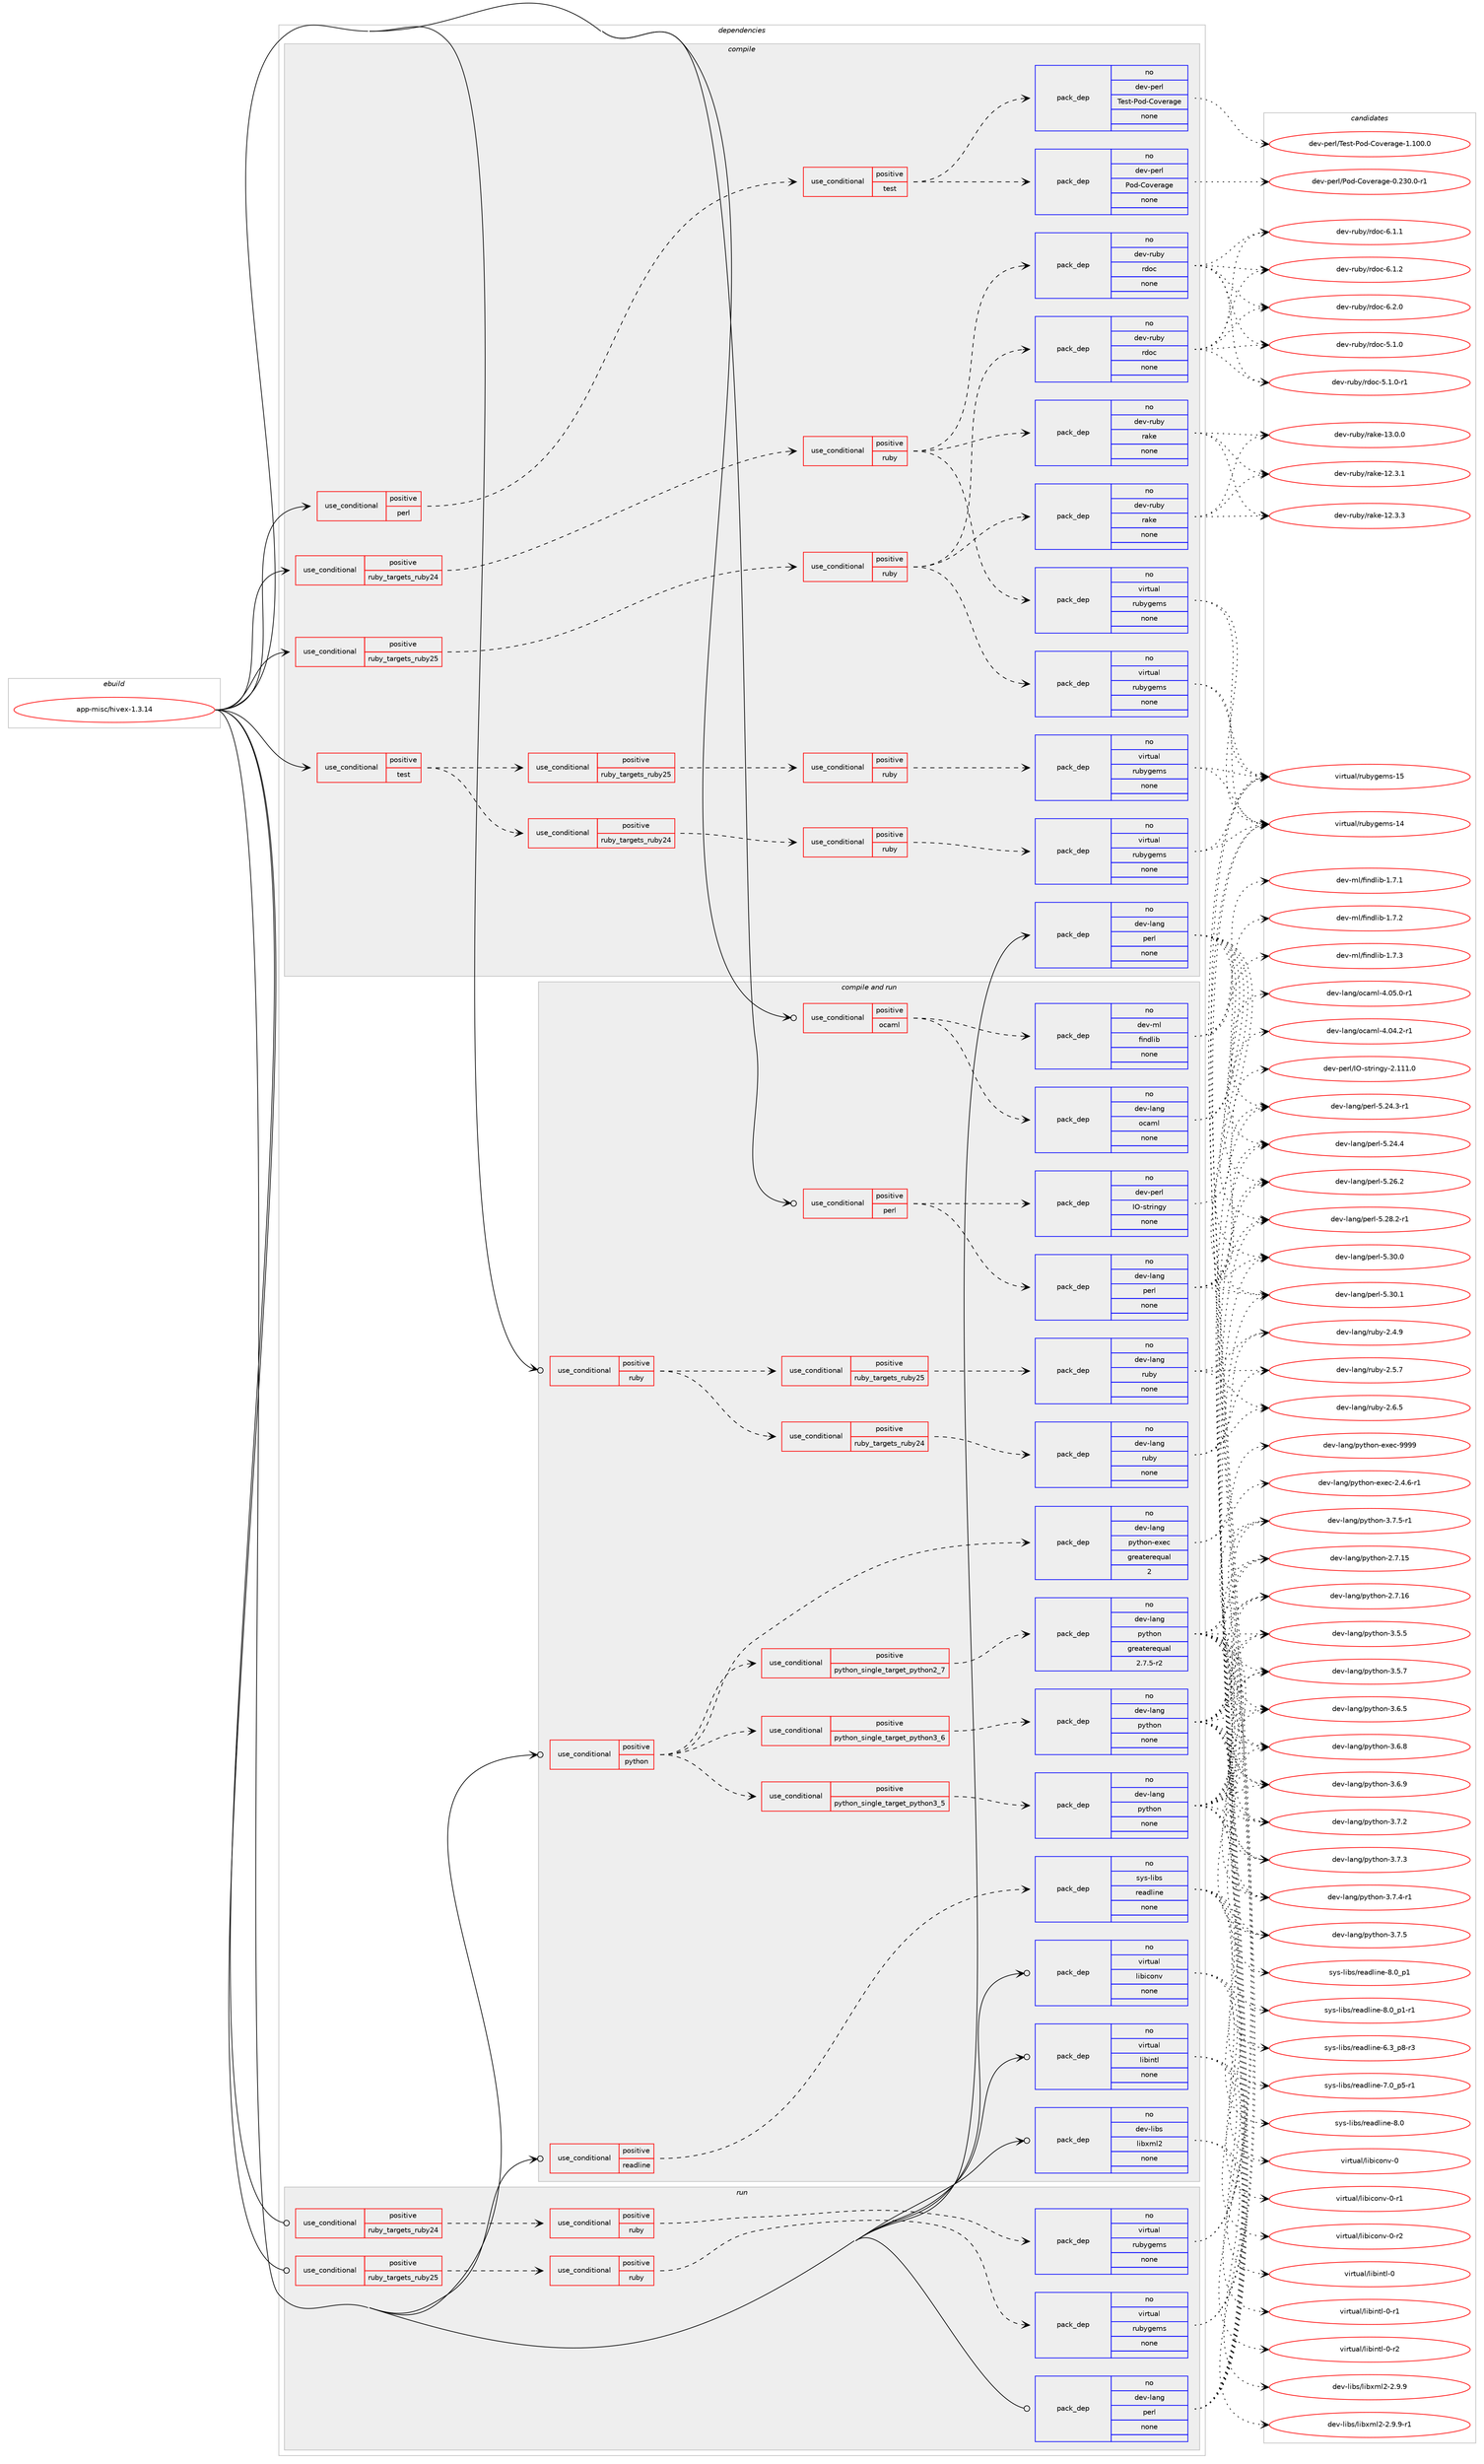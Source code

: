 digraph prolog {

# *************
# Graph options
# *************

newrank=true;
concentrate=true;
compound=true;
graph [rankdir=LR,fontname=Helvetica,fontsize=10,ranksep=1.5];#, ranksep=2.5, nodesep=0.2];
edge  [arrowhead=vee];
node  [fontname=Helvetica,fontsize=10];

# **********
# The ebuild
# **********

subgraph cluster_leftcol {
color=gray;
rank=same;
label=<<i>ebuild</i>>;
id [label="app-misc/hivex-1.3.14", color=red, width=4, href="../app-misc/hivex-1.3.14.svg"];
}

# ****************
# The dependencies
# ****************

subgraph cluster_midcol {
color=gray;
label=<<i>dependencies</i>>;
subgraph cluster_compile {
fillcolor="#eeeeee";
style=filled;
label=<<i>compile</i>>;
subgraph cond119105 {
dependency498811 [label=<<TABLE BORDER="0" CELLBORDER="1" CELLSPACING="0" CELLPADDING="4"><TR><TD ROWSPAN="3" CELLPADDING="10">use_conditional</TD></TR><TR><TD>positive</TD></TR><TR><TD>perl</TD></TR></TABLE>>, shape=none, color=red];
subgraph cond119106 {
dependency498812 [label=<<TABLE BORDER="0" CELLBORDER="1" CELLSPACING="0" CELLPADDING="4"><TR><TD ROWSPAN="3" CELLPADDING="10">use_conditional</TD></TR><TR><TD>positive</TD></TR><TR><TD>test</TD></TR></TABLE>>, shape=none, color=red];
subgraph pack370703 {
dependency498813 [label=<<TABLE BORDER="0" CELLBORDER="1" CELLSPACING="0" CELLPADDING="4" WIDTH="220"><TR><TD ROWSPAN="6" CELLPADDING="30">pack_dep</TD></TR><TR><TD WIDTH="110">no</TD></TR><TR><TD>dev-perl</TD></TR><TR><TD>Pod-Coverage</TD></TR><TR><TD>none</TD></TR><TR><TD></TD></TR></TABLE>>, shape=none, color=blue];
}
dependency498812:e -> dependency498813:w [weight=20,style="dashed",arrowhead="vee"];
subgraph pack370704 {
dependency498814 [label=<<TABLE BORDER="0" CELLBORDER="1" CELLSPACING="0" CELLPADDING="4" WIDTH="220"><TR><TD ROWSPAN="6" CELLPADDING="30">pack_dep</TD></TR><TR><TD WIDTH="110">no</TD></TR><TR><TD>dev-perl</TD></TR><TR><TD>Test-Pod-Coverage</TD></TR><TR><TD>none</TD></TR><TR><TD></TD></TR></TABLE>>, shape=none, color=blue];
}
dependency498812:e -> dependency498814:w [weight=20,style="dashed",arrowhead="vee"];
}
dependency498811:e -> dependency498812:w [weight=20,style="dashed",arrowhead="vee"];
}
id:e -> dependency498811:w [weight=20,style="solid",arrowhead="vee"];
subgraph cond119107 {
dependency498815 [label=<<TABLE BORDER="0" CELLBORDER="1" CELLSPACING="0" CELLPADDING="4"><TR><TD ROWSPAN="3" CELLPADDING="10">use_conditional</TD></TR><TR><TD>positive</TD></TR><TR><TD>ruby_targets_ruby24</TD></TR></TABLE>>, shape=none, color=red];
subgraph cond119108 {
dependency498816 [label=<<TABLE BORDER="0" CELLBORDER="1" CELLSPACING="0" CELLPADDING="4"><TR><TD ROWSPAN="3" CELLPADDING="10">use_conditional</TD></TR><TR><TD>positive</TD></TR><TR><TD>ruby</TD></TR></TABLE>>, shape=none, color=red];
subgraph pack370705 {
dependency498817 [label=<<TABLE BORDER="0" CELLBORDER="1" CELLSPACING="0" CELLPADDING="4" WIDTH="220"><TR><TD ROWSPAN="6" CELLPADDING="30">pack_dep</TD></TR><TR><TD WIDTH="110">no</TD></TR><TR><TD>dev-ruby</TD></TR><TR><TD>rake</TD></TR><TR><TD>none</TD></TR><TR><TD></TD></TR></TABLE>>, shape=none, color=blue];
}
dependency498816:e -> dependency498817:w [weight=20,style="dashed",arrowhead="vee"];
subgraph pack370706 {
dependency498818 [label=<<TABLE BORDER="0" CELLBORDER="1" CELLSPACING="0" CELLPADDING="4" WIDTH="220"><TR><TD ROWSPAN="6" CELLPADDING="30">pack_dep</TD></TR><TR><TD WIDTH="110">no</TD></TR><TR><TD>virtual</TD></TR><TR><TD>rubygems</TD></TR><TR><TD>none</TD></TR><TR><TD></TD></TR></TABLE>>, shape=none, color=blue];
}
dependency498816:e -> dependency498818:w [weight=20,style="dashed",arrowhead="vee"];
subgraph pack370707 {
dependency498819 [label=<<TABLE BORDER="0" CELLBORDER="1" CELLSPACING="0" CELLPADDING="4" WIDTH="220"><TR><TD ROWSPAN="6" CELLPADDING="30">pack_dep</TD></TR><TR><TD WIDTH="110">no</TD></TR><TR><TD>dev-ruby</TD></TR><TR><TD>rdoc</TD></TR><TR><TD>none</TD></TR><TR><TD></TD></TR></TABLE>>, shape=none, color=blue];
}
dependency498816:e -> dependency498819:w [weight=20,style="dashed",arrowhead="vee"];
}
dependency498815:e -> dependency498816:w [weight=20,style="dashed",arrowhead="vee"];
}
id:e -> dependency498815:w [weight=20,style="solid",arrowhead="vee"];
subgraph cond119109 {
dependency498820 [label=<<TABLE BORDER="0" CELLBORDER="1" CELLSPACING="0" CELLPADDING="4"><TR><TD ROWSPAN="3" CELLPADDING="10">use_conditional</TD></TR><TR><TD>positive</TD></TR><TR><TD>ruby_targets_ruby25</TD></TR></TABLE>>, shape=none, color=red];
subgraph cond119110 {
dependency498821 [label=<<TABLE BORDER="0" CELLBORDER="1" CELLSPACING="0" CELLPADDING="4"><TR><TD ROWSPAN="3" CELLPADDING="10">use_conditional</TD></TR><TR><TD>positive</TD></TR><TR><TD>ruby</TD></TR></TABLE>>, shape=none, color=red];
subgraph pack370708 {
dependency498822 [label=<<TABLE BORDER="0" CELLBORDER="1" CELLSPACING="0" CELLPADDING="4" WIDTH="220"><TR><TD ROWSPAN="6" CELLPADDING="30">pack_dep</TD></TR><TR><TD WIDTH="110">no</TD></TR><TR><TD>dev-ruby</TD></TR><TR><TD>rake</TD></TR><TR><TD>none</TD></TR><TR><TD></TD></TR></TABLE>>, shape=none, color=blue];
}
dependency498821:e -> dependency498822:w [weight=20,style="dashed",arrowhead="vee"];
subgraph pack370709 {
dependency498823 [label=<<TABLE BORDER="0" CELLBORDER="1" CELLSPACING="0" CELLPADDING="4" WIDTH="220"><TR><TD ROWSPAN="6" CELLPADDING="30">pack_dep</TD></TR><TR><TD WIDTH="110">no</TD></TR><TR><TD>virtual</TD></TR><TR><TD>rubygems</TD></TR><TR><TD>none</TD></TR><TR><TD></TD></TR></TABLE>>, shape=none, color=blue];
}
dependency498821:e -> dependency498823:w [weight=20,style="dashed",arrowhead="vee"];
subgraph pack370710 {
dependency498824 [label=<<TABLE BORDER="0" CELLBORDER="1" CELLSPACING="0" CELLPADDING="4" WIDTH="220"><TR><TD ROWSPAN="6" CELLPADDING="30">pack_dep</TD></TR><TR><TD WIDTH="110">no</TD></TR><TR><TD>dev-ruby</TD></TR><TR><TD>rdoc</TD></TR><TR><TD>none</TD></TR><TR><TD></TD></TR></TABLE>>, shape=none, color=blue];
}
dependency498821:e -> dependency498824:w [weight=20,style="dashed",arrowhead="vee"];
}
dependency498820:e -> dependency498821:w [weight=20,style="dashed",arrowhead="vee"];
}
id:e -> dependency498820:w [weight=20,style="solid",arrowhead="vee"];
subgraph cond119111 {
dependency498825 [label=<<TABLE BORDER="0" CELLBORDER="1" CELLSPACING="0" CELLPADDING="4"><TR><TD ROWSPAN="3" CELLPADDING="10">use_conditional</TD></TR><TR><TD>positive</TD></TR><TR><TD>test</TD></TR></TABLE>>, shape=none, color=red];
subgraph cond119112 {
dependency498826 [label=<<TABLE BORDER="0" CELLBORDER="1" CELLSPACING="0" CELLPADDING="4"><TR><TD ROWSPAN="3" CELLPADDING="10">use_conditional</TD></TR><TR><TD>positive</TD></TR><TR><TD>ruby_targets_ruby24</TD></TR></TABLE>>, shape=none, color=red];
subgraph cond119113 {
dependency498827 [label=<<TABLE BORDER="0" CELLBORDER="1" CELLSPACING="0" CELLPADDING="4"><TR><TD ROWSPAN="3" CELLPADDING="10">use_conditional</TD></TR><TR><TD>positive</TD></TR><TR><TD>ruby</TD></TR></TABLE>>, shape=none, color=red];
subgraph pack370711 {
dependency498828 [label=<<TABLE BORDER="0" CELLBORDER="1" CELLSPACING="0" CELLPADDING="4" WIDTH="220"><TR><TD ROWSPAN="6" CELLPADDING="30">pack_dep</TD></TR><TR><TD WIDTH="110">no</TD></TR><TR><TD>virtual</TD></TR><TR><TD>rubygems</TD></TR><TR><TD>none</TD></TR><TR><TD></TD></TR></TABLE>>, shape=none, color=blue];
}
dependency498827:e -> dependency498828:w [weight=20,style="dashed",arrowhead="vee"];
}
dependency498826:e -> dependency498827:w [weight=20,style="dashed",arrowhead="vee"];
}
dependency498825:e -> dependency498826:w [weight=20,style="dashed",arrowhead="vee"];
subgraph cond119114 {
dependency498829 [label=<<TABLE BORDER="0" CELLBORDER="1" CELLSPACING="0" CELLPADDING="4"><TR><TD ROWSPAN="3" CELLPADDING="10">use_conditional</TD></TR><TR><TD>positive</TD></TR><TR><TD>ruby_targets_ruby25</TD></TR></TABLE>>, shape=none, color=red];
subgraph cond119115 {
dependency498830 [label=<<TABLE BORDER="0" CELLBORDER="1" CELLSPACING="0" CELLPADDING="4"><TR><TD ROWSPAN="3" CELLPADDING="10">use_conditional</TD></TR><TR><TD>positive</TD></TR><TR><TD>ruby</TD></TR></TABLE>>, shape=none, color=red];
subgraph pack370712 {
dependency498831 [label=<<TABLE BORDER="0" CELLBORDER="1" CELLSPACING="0" CELLPADDING="4" WIDTH="220"><TR><TD ROWSPAN="6" CELLPADDING="30">pack_dep</TD></TR><TR><TD WIDTH="110">no</TD></TR><TR><TD>virtual</TD></TR><TR><TD>rubygems</TD></TR><TR><TD>none</TD></TR><TR><TD></TD></TR></TABLE>>, shape=none, color=blue];
}
dependency498830:e -> dependency498831:w [weight=20,style="dashed",arrowhead="vee"];
}
dependency498829:e -> dependency498830:w [weight=20,style="dashed",arrowhead="vee"];
}
dependency498825:e -> dependency498829:w [weight=20,style="dashed",arrowhead="vee"];
}
id:e -> dependency498825:w [weight=20,style="solid",arrowhead="vee"];
subgraph pack370713 {
dependency498832 [label=<<TABLE BORDER="0" CELLBORDER="1" CELLSPACING="0" CELLPADDING="4" WIDTH="220"><TR><TD ROWSPAN="6" CELLPADDING="30">pack_dep</TD></TR><TR><TD WIDTH="110">no</TD></TR><TR><TD>dev-lang</TD></TR><TR><TD>perl</TD></TR><TR><TD>none</TD></TR><TR><TD></TD></TR></TABLE>>, shape=none, color=blue];
}
id:e -> dependency498832:w [weight=20,style="solid",arrowhead="vee"];
}
subgraph cluster_compileandrun {
fillcolor="#eeeeee";
style=filled;
label=<<i>compile and run</i>>;
subgraph cond119116 {
dependency498833 [label=<<TABLE BORDER="0" CELLBORDER="1" CELLSPACING="0" CELLPADDING="4"><TR><TD ROWSPAN="3" CELLPADDING="10">use_conditional</TD></TR><TR><TD>positive</TD></TR><TR><TD>ocaml</TD></TR></TABLE>>, shape=none, color=red];
subgraph pack370714 {
dependency498834 [label=<<TABLE BORDER="0" CELLBORDER="1" CELLSPACING="0" CELLPADDING="4" WIDTH="220"><TR><TD ROWSPAN="6" CELLPADDING="30">pack_dep</TD></TR><TR><TD WIDTH="110">no</TD></TR><TR><TD>dev-lang</TD></TR><TR><TD>ocaml</TD></TR><TR><TD>none</TD></TR><TR><TD></TD></TR></TABLE>>, shape=none, color=blue];
}
dependency498833:e -> dependency498834:w [weight=20,style="dashed",arrowhead="vee"];
subgraph pack370715 {
dependency498835 [label=<<TABLE BORDER="0" CELLBORDER="1" CELLSPACING="0" CELLPADDING="4" WIDTH="220"><TR><TD ROWSPAN="6" CELLPADDING="30">pack_dep</TD></TR><TR><TD WIDTH="110">no</TD></TR><TR><TD>dev-ml</TD></TR><TR><TD>findlib</TD></TR><TR><TD>none</TD></TR><TR><TD></TD></TR></TABLE>>, shape=none, color=blue];
}
dependency498833:e -> dependency498835:w [weight=20,style="dashed",arrowhead="vee"];
}
id:e -> dependency498833:w [weight=20,style="solid",arrowhead="odotvee"];
subgraph cond119117 {
dependency498836 [label=<<TABLE BORDER="0" CELLBORDER="1" CELLSPACING="0" CELLPADDING="4"><TR><TD ROWSPAN="3" CELLPADDING="10">use_conditional</TD></TR><TR><TD>positive</TD></TR><TR><TD>perl</TD></TR></TABLE>>, shape=none, color=red];
subgraph pack370716 {
dependency498837 [label=<<TABLE BORDER="0" CELLBORDER="1" CELLSPACING="0" CELLPADDING="4" WIDTH="220"><TR><TD ROWSPAN="6" CELLPADDING="30">pack_dep</TD></TR><TR><TD WIDTH="110">no</TD></TR><TR><TD>dev-lang</TD></TR><TR><TD>perl</TD></TR><TR><TD>none</TD></TR><TR><TD></TD></TR></TABLE>>, shape=none, color=blue];
}
dependency498836:e -> dependency498837:w [weight=20,style="dashed",arrowhead="vee"];
subgraph pack370717 {
dependency498838 [label=<<TABLE BORDER="0" CELLBORDER="1" CELLSPACING="0" CELLPADDING="4" WIDTH="220"><TR><TD ROWSPAN="6" CELLPADDING="30">pack_dep</TD></TR><TR><TD WIDTH="110">no</TD></TR><TR><TD>dev-perl</TD></TR><TR><TD>IO-stringy</TD></TR><TR><TD>none</TD></TR><TR><TD></TD></TR></TABLE>>, shape=none, color=blue];
}
dependency498836:e -> dependency498838:w [weight=20,style="dashed",arrowhead="vee"];
}
id:e -> dependency498836:w [weight=20,style="solid",arrowhead="odotvee"];
subgraph cond119118 {
dependency498839 [label=<<TABLE BORDER="0" CELLBORDER="1" CELLSPACING="0" CELLPADDING="4"><TR><TD ROWSPAN="3" CELLPADDING="10">use_conditional</TD></TR><TR><TD>positive</TD></TR><TR><TD>python</TD></TR></TABLE>>, shape=none, color=red];
subgraph cond119119 {
dependency498840 [label=<<TABLE BORDER="0" CELLBORDER="1" CELLSPACING="0" CELLPADDING="4"><TR><TD ROWSPAN="3" CELLPADDING="10">use_conditional</TD></TR><TR><TD>positive</TD></TR><TR><TD>python_single_target_python2_7</TD></TR></TABLE>>, shape=none, color=red];
subgraph pack370718 {
dependency498841 [label=<<TABLE BORDER="0" CELLBORDER="1" CELLSPACING="0" CELLPADDING="4" WIDTH="220"><TR><TD ROWSPAN="6" CELLPADDING="30">pack_dep</TD></TR><TR><TD WIDTH="110">no</TD></TR><TR><TD>dev-lang</TD></TR><TR><TD>python</TD></TR><TR><TD>greaterequal</TD></TR><TR><TD>2.7.5-r2</TD></TR></TABLE>>, shape=none, color=blue];
}
dependency498840:e -> dependency498841:w [weight=20,style="dashed",arrowhead="vee"];
}
dependency498839:e -> dependency498840:w [weight=20,style="dashed",arrowhead="vee"];
subgraph cond119120 {
dependency498842 [label=<<TABLE BORDER="0" CELLBORDER="1" CELLSPACING="0" CELLPADDING="4"><TR><TD ROWSPAN="3" CELLPADDING="10">use_conditional</TD></TR><TR><TD>positive</TD></TR><TR><TD>python_single_target_python3_5</TD></TR></TABLE>>, shape=none, color=red];
subgraph pack370719 {
dependency498843 [label=<<TABLE BORDER="0" CELLBORDER="1" CELLSPACING="0" CELLPADDING="4" WIDTH="220"><TR><TD ROWSPAN="6" CELLPADDING="30">pack_dep</TD></TR><TR><TD WIDTH="110">no</TD></TR><TR><TD>dev-lang</TD></TR><TR><TD>python</TD></TR><TR><TD>none</TD></TR><TR><TD></TD></TR></TABLE>>, shape=none, color=blue];
}
dependency498842:e -> dependency498843:w [weight=20,style="dashed",arrowhead="vee"];
}
dependency498839:e -> dependency498842:w [weight=20,style="dashed",arrowhead="vee"];
subgraph cond119121 {
dependency498844 [label=<<TABLE BORDER="0" CELLBORDER="1" CELLSPACING="0" CELLPADDING="4"><TR><TD ROWSPAN="3" CELLPADDING="10">use_conditional</TD></TR><TR><TD>positive</TD></TR><TR><TD>python_single_target_python3_6</TD></TR></TABLE>>, shape=none, color=red];
subgraph pack370720 {
dependency498845 [label=<<TABLE BORDER="0" CELLBORDER="1" CELLSPACING="0" CELLPADDING="4" WIDTH="220"><TR><TD ROWSPAN="6" CELLPADDING="30">pack_dep</TD></TR><TR><TD WIDTH="110">no</TD></TR><TR><TD>dev-lang</TD></TR><TR><TD>python</TD></TR><TR><TD>none</TD></TR><TR><TD></TD></TR></TABLE>>, shape=none, color=blue];
}
dependency498844:e -> dependency498845:w [weight=20,style="dashed",arrowhead="vee"];
}
dependency498839:e -> dependency498844:w [weight=20,style="dashed",arrowhead="vee"];
subgraph pack370721 {
dependency498846 [label=<<TABLE BORDER="0" CELLBORDER="1" CELLSPACING="0" CELLPADDING="4" WIDTH="220"><TR><TD ROWSPAN="6" CELLPADDING="30">pack_dep</TD></TR><TR><TD WIDTH="110">no</TD></TR><TR><TD>dev-lang</TD></TR><TR><TD>python-exec</TD></TR><TR><TD>greaterequal</TD></TR><TR><TD>2</TD></TR></TABLE>>, shape=none, color=blue];
}
dependency498839:e -> dependency498846:w [weight=20,style="dashed",arrowhead="vee"];
}
id:e -> dependency498839:w [weight=20,style="solid",arrowhead="odotvee"];
subgraph cond119122 {
dependency498847 [label=<<TABLE BORDER="0" CELLBORDER="1" CELLSPACING="0" CELLPADDING="4"><TR><TD ROWSPAN="3" CELLPADDING="10">use_conditional</TD></TR><TR><TD>positive</TD></TR><TR><TD>readline</TD></TR></TABLE>>, shape=none, color=red];
subgraph pack370722 {
dependency498848 [label=<<TABLE BORDER="0" CELLBORDER="1" CELLSPACING="0" CELLPADDING="4" WIDTH="220"><TR><TD ROWSPAN="6" CELLPADDING="30">pack_dep</TD></TR><TR><TD WIDTH="110">no</TD></TR><TR><TD>sys-libs</TD></TR><TR><TD>readline</TD></TR><TR><TD>none</TD></TR><TR><TD></TD></TR></TABLE>>, shape=none, color=blue];
}
dependency498847:e -> dependency498848:w [weight=20,style="dashed",arrowhead="vee"];
}
id:e -> dependency498847:w [weight=20,style="solid",arrowhead="odotvee"];
subgraph cond119123 {
dependency498849 [label=<<TABLE BORDER="0" CELLBORDER="1" CELLSPACING="0" CELLPADDING="4"><TR><TD ROWSPAN="3" CELLPADDING="10">use_conditional</TD></TR><TR><TD>positive</TD></TR><TR><TD>ruby</TD></TR></TABLE>>, shape=none, color=red];
subgraph cond119124 {
dependency498850 [label=<<TABLE BORDER="0" CELLBORDER="1" CELLSPACING="0" CELLPADDING="4"><TR><TD ROWSPAN="3" CELLPADDING="10">use_conditional</TD></TR><TR><TD>positive</TD></TR><TR><TD>ruby_targets_ruby24</TD></TR></TABLE>>, shape=none, color=red];
subgraph pack370723 {
dependency498851 [label=<<TABLE BORDER="0" CELLBORDER="1" CELLSPACING="0" CELLPADDING="4" WIDTH="220"><TR><TD ROWSPAN="6" CELLPADDING="30">pack_dep</TD></TR><TR><TD WIDTH="110">no</TD></TR><TR><TD>dev-lang</TD></TR><TR><TD>ruby</TD></TR><TR><TD>none</TD></TR><TR><TD></TD></TR></TABLE>>, shape=none, color=blue];
}
dependency498850:e -> dependency498851:w [weight=20,style="dashed",arrowhead="vee"];
}
dependency498849:e -> dependency498850:w [weight=20,style="dashed",arrowhead="vee"];
subgraph cond119125 {
dependency498852 [label=<<TABLE BORDER="0" CELLBORDER="1" CELLSPACING="0" CELLPADDING="4"><TR><TD ROWSPAN="3" CELLPADDING="10">use_conditional</TD></TR><TR><TD>positive</TD></TR><TR><TD>ruby_targets_ruby25</TD></TR></TABLE>>, shape=none, color=red];
subgraph pack370724 {
dependency498853 [label=<<TABLE BORDER="0" CELLBORDER="1" CELLSPACING="0" CELLPADDING="4" WIDTH="220"><TR><TD ROWSPAN="6" CELLPADDING="30">pack_dep</TD></TR><TR><TD WIDTH="110">no</TD></TR><TR><TD>dev-lang</TD></TR><TR><TD>ruby</TD></TR><TR><TD>none</TD></TR><TR><TD></TD></TR></TABLE>>, shape=none, color=blue];
}
dependency498852:e -> dependency498853:w [weight=20,style="dashed",arrowhead="vee"];
}
dependency498849:e -> dependency498852:w [weight=20,style="dashed",arrowhead="vee"];
}
id:e -> dependency498849:w [weight=20,style="solid",arrowhead="odotvee"];
subgraph pack370725 {
dependency498854 [label=<<TABLE BORDER="0" CELLBORDER="1" CELLSPACING="0" CELLPADDING="4" WIDTH="220"><TR><TD ROWSPAN="6" CELLPADDING="30">pack_dep</TD></TR><TR><TD WIDTH="110">no</TD></TR><TR><TD>dev-libs</TD></TR><TR><TD>libxml2</TD></TR><TR><TD>none</TD></TR><TR><TD></TD></TR></TABLE>>, shape=none, color=blue];
}
id:e -> dependency498854:w [weight=20,style="solid",arrowhead="odotvee"];
subgraph pack370726 {
dependency498855 [label=<<TABLE BORDER="0" CELLBORDER="1" CELLSPACING="0" CELLPADDING="4" WIDTH="220"><TR><TD ROWSPAN="6" CELLPADDING="30">pack_dep</TD></TR><TR><TD WIDTH="110">no</TD></TR><TR><TD>virtual</TD></TR><TR><TD>libiconv</TD></TR><TR><TD>none</TD></TR><TR><TD></TD></TR></TABLE>>, shape=none, color=blue];
}
id:e -> dependency498855:w [weight=20,style="solid",arrowhead="odotvee"];
subgraph pack370727 {
dependency498856 [label=<<TABLE BORDER="0" CELLBORDER="1" CELLSPACING="0" CELLPADDING="4" WIDTH="220"><TR><TD ROWSPAN="6" CELLPADDING="30">pack_dep</TD></TR><TR><TD WIDTH="110">no</TD></TR><TR><TD>virtual</TD></TR><TR><TD>libintl</TD></TR><TR><TD>none</TD></TR><TR><TD></TD></TR></TABLE>>, shape=none, color=blue];
}
id:e -> dependency498856:w [weight=20,style="solid",arrowhead="odotvee"];
}
subgraph cluster_run {
fillcolor="#eeeeee";
style=filled;
label=<<i>run</i>>;
subgraph cond119126 {
dependency498857 [label=<<TABLE BORDER="0" CELLBORDER="1" CELLSPACING="0" CELLPADDING="4"><TR><TD ROWSPAN="3" CELLPADDING="10">use_conditional</TD></TR><TR><TD>positive</TD></TR><TR><TD>ruby_targets_ruby24</TD></TR></TABLE>>, shape=none, color=red];
subgraph cond119127 {
dependency498858 [label=<<TABLE BORDER="0" CELLBORDER="1" CELLSPACING="0" CELLPADDING="4"><TR><TD ROWSPAN="3" CELLPADDING="10">use_conditional</TD></TR><TR><TD>positive</TD></TR><TR><TD>ruby</TD></TR></TABLE>>, shape=none, color=red];
subgraph pack370728 {
dependency498859 [label=<<TABLE BORDER="0" CELLBORDER="1" CELLSPACING="0" CELLPADDING="4" WIDTH="220"><TR><TD ROWSPAN="6" CELLPADDING="30">pack_dep</TD></TR><TR><TD WIDTH="110">no</TD></TR><TR><TD>virtual</TD></TR><TR><TD>rubygems</TD></TR><TR><TD>none</TD></TR><TR><TD></TD></TR></TABLE>>, shape=none, color=blue];
}
dependency498858:e -> dependency498859:w [weight=20,style="dashed",arrowhead="vee"];
}
dependency498857:e -> dependency498858:w [weight=20,style="dashed",arrowhead="vee"];
}
id:e -> dependency498857:w [weight=20,style="solid",arrowhead="odot"];
subgraph cond119128 {
dependency498860 [label=<<TABLE BORDER="0" CELLBORDER="1" CELLSPACING="0" CELLPADDING="4"><TR><TD ROWSPAN="3" CELLPADDING="10">use_conditional</TD></TR><TR><TD>positive</TD></TR><TR><TD>ruby_targets_ruby25</TD></TR></TABLE>>, shape=none, color=red];
subgraph cond119129 {
dependency498861 [label=<<TABLE BORDER="0" CELLBORDER="1" CELLSPACING="0" CELLPADDING="4"><TR><TD ROWSPAN="3" CELLPADDING="10">use_conditional</TD></TR><TR><TD>positive</TD></TR><TR><TD>ruby</TD></TR></TABLE>>, shape=none, color=red];
subgraph pack370729 {
dependency498862 [label=<<TABLE BORDER="0" CELLBORDER="1" CELLSPACING="0" CELLPADDING="4" WIDTH="220"><TR><TD ROWSPAN="6" CELLPADDING="30">pack_dep</TD></TR><TR><TD WIDTH="110">no</TD></TR><TR><TD>virtual</TD></TR><TR><TD>rubygems</TD></TR><TR><TD>none</TD></TR><TR><TD></TD></TR></TABLE>>, shape=none, color=blue];
}
dependency498861:e -> dependency498862:w [weight=20,style="dashed",arrowhead="vee"];
}
dependency498860:e -> dependency498861:w [weight=20,style="dashed",arrowhead="vee"];
}
id:e -> dependency498860:w [weight=20,style="solid",arrowhead="odot"];
subgraph pack370730 {
dependency498863 [label=<<TABLE BORDER="0" CELLBORDER="1" CELLSPACING="0" CELLPADDING="4" WIDTH="220"><TR><TD ROWSPAN="6" CELLPADDING="30">pack_dep</TD></TR><TR><TD WIDTH="110">no</TD></TR><TR><TD>dev-lang</TD></TR><TR><TD>perl</TD></TR><TR><TD>none</TD></TR><TR><TD></TD></TR></TABLE>>, shape=none, color=blue];
}
id:e -> dependency498863:w [weight=20,style="solid",arrowhead="odot"];
}
}

# **************
# The candidates
# **************

subgraph cluster_choices {
rank=same;
color=gray;
label=<<i>candidates</i>>;

subgraph choice370703 {
color=black;
nodesep=1;
choice10010111845112101114108478011110045671111181011149710310145484650514846484511449 [label="dev-perl/Pod-Coverage-0.230.0-r1", color=red, width=4,href="../dev-perl/Pod-Coverage-0.230.0-r1.svg"];
dependency498813:e -> choice10010111845112101114108478011110045671111181011149710310145484650514846484511449:w [style=dotted,weight="100"];
}
subgraph choice370704 {
color=black;
nodesep=1;
choice10010111845112101114108478410111511645801111004567111118101114971031014549464948484648 [label="dev-perl/Test-Pod-Coverage-1.100.0", color=red, width=4,href="../dev-perl/Test-Pod-Coverage-1.100.0.svg"];
dependency498814:e -> choice10010111845112101114108478410111511645801111004567111118101114971031014549464948484648:w [style=dotted,weight="100"];
}
subgraph choice370705 {
color=black;
nodesep=1;
choice1001011184511411798121471149710710145495046514649 [label="dev-ruby/rake-12.3.1", color=red, width=4,href="../dev-ruby/rake-12.3.1.svg"];
choice1001011184511411798121471149710710145495046514651 [label="dev-ruby/rake-12.3.3", color=red, width=4,href="../dev-ruby/rake-12.3.3.svg"];
choice1001011184511411798121471149710710145495146484648 [label="dev-ruby/rake-13.0.0", color=red, width=4,href="../dev-ruby/rake-13.0.0.svg"];
dependency498817:e -> choice1001011184511411798121471149710710145495046514649:w [style=dotted,weight="100"];
dependency498817:e -> choice1001011184511411798121471149710710145495046514651:w [style=dotted,weight="100"];
dependency498817:e -> choice1001011184511411798121471149710710145495146484648:w [style=dotted,weight="100"];
}
subgraph choice370706 {
color=black;
nodesep=1;
choice118105114116117971084711411798121103101109115454952 [label="virtual/rubygems-14", color=red, width=4,href="../virtual/rubygems-14.svg"];
choice118105114116117971084711411798121103101109115454953 [label="virtual/rubygems-15", color=red, width=4,href="../virtual/rubygems-15.svg"];
dependency498818:e -> choice118105114116117971084711411798121103101109115454952:w [style=dotted,weight="100"];
dependency498818:e -> choice118105114116117971084711411798121103101109115454953:w [style=dotted,weight="100"];
}
subgraph choice370707 {
color=black;
nodesep=1;
choice10010111845114117981214711410011199455346494648 [label="dev-ruby/rdoc-5.1.0", color=red, width=4,href="../dev-ruby/rdoc-5.1.0.svg"];
choice100101118451141179812147114100111994553464946484511449 [label="dev-ruby/rdoc-5.1.0-r1", color=red, width=4,href="../dev-ruby/rdoc-5.1.0-r1.svg"];
choice10010111845114117981214711410011199455446494649 [label="dev-ruby/rdoc-6.1.1", color=red, width=4,href="../dev-ruby/rdoc-6.1.1.svg"];
choice10010111845114117981214711410011199455446494650 [label="dev-ruby/rdoc-6.1.2", color=red, width=4,href="../dev-ruby/rdoc-6.1.2.svg"];
choice10010111845114117981214711410011199455446504648 [label="dev-ruby/rdoc-6.2.0", color=red, width=4,href="../dev-ruby/rdoc-6.2.0.svg"];
dependency498819:e -> choice10010111845114117981214711410011199455346494648:w [style=dotted,weight="100"];
dependency498819:e -> choice100101118451141179812147114100111994553464946484511449:w [style=dotted,weight="100"];
dependency498819:e -> choice10010111845114117981214711410011199455446494649:w [style=dotted,weight="100"];
dependency498819:e -> choice10010111845114117981214711410011199455446494650:w [style=dotted,weight="100"];
dependency498819:e -> choice10010111845114117981214711410011199455446504648:w [style=dotted,weight="100"];
}
subgraph choice370708 {
color=black;
nodesep=1;
choice1001011184511411798121471149710710145495046514649 [label="dev-ruby/rake-12.3.1", color=red, width=4,href="../dev-ruby/rake-12.3.1.svg"];
choice1001011184511411798121471149710710145495046514651 [label="dev-ruby/rake-12.3.3", color=red, width=4,href="../dev-ruby/rake-12.3.3.svg"];
choice1001011184511411798121471149710710145495146484648 [label="dev-ruby/rake-13.0.0", color=red, width=4,href="../dev-ruby/rake-13.0.0.svg"];
dependency498822:e -> choice1001011184511411798121471149710710145495046514649:w [style=dotted,weight="100"];
dependency498822:e -> choice1001011184511411798121471149710710145495046514651:w [style=dotted,weight="100"];
dependency498822:e -> choice1001011184511411798121471149710710145495146484648:w [style=dotted,weight="100"];
}
subgraph choice370709 {
color=black;
nodesep=1;
choice118105114116117971084711411798121103101109115454952 [label="virtual/rubygems-14", color=red, width=4,href="../virtual/rubygems-14.svg"];
choice118105114116117971084711411798121103101109115454953 [label="virtual/rubygems-15", color=red, width=4,href="../virtual/rubygems-15.svg"];
dependency498823:e -> choice118105114116117971084711411798121103101109115454952:w [style=dotted,weight="100"];
dependency498823:e -> choice118105114116117971084711411798121103101109115454953:w [style=dotted,weight="100"];
}
subgraph choice370710 {
color=black;
nodesep=1;
choice10010111845114117981214711410011199455346494648 [label="dev-ruby/rdoc-5.1.0", color=red, width=4,href="../dev-ruby/rdoc-5.1.0.svg"];
choice100101118451141179812147114100111994553464946484511449 [label="dev-ruby/rdoc-5.1.0-r1", color=red, width=4,href="../dev-ruby/rdoc-5.1.0-r1.svg"];
choice10010111845114117981214711410011199455446494649 [label="dev-ruby/rdoc-6.1.1", color=red, width=4,href="../dev-ruby/rdoc-6.1.1.svg"];
choice10010111845114117981214711410011199455446494650 [label="dev-ruby/rdoc-6.1.2", color=red, width=4,href="../dev-ruby/rdoc-6.1.2.svg"];
choice10010111845114117981214711410011199455446504648 [label="dev-ruby/rdoc-6.2.0", color=red, width=4,href="../dev-ruby/rdoc-6.2.0.svg"];
dependency498824:e -> choice10010111845114117981214711410011199455346494648:w [style=dotted,weight="100"];
dependency498824:e -> choice100101118451141179812147114100111994553464946484511449:w [style=dotted,weight="100"];
dependency498824:e -> choice10010111845114117981214711410011199455446494649:w [style=dotted,weight="100"];
dependency498824:e -> choice10010111845114117981214711410011199455446494650:w [style=dotted,weight="100"];
dependency498824:e -> choice10010111845114117981214711410011199455446504648:w [style=dotted,weight="100"];
}
subgraph choice370711 {
color=black;
nodesep=1;
choice118105114116117971084711411798121103101109115454952 [label="virtual/rubygems-14", color=red, width=4,href="../virtual/rubygems-14.svg"];
choice118105114116117971084711411798121103101109115454953 [label="virtual/rubygems-15", color=red, width=4,href="../virtual/rubygems-15.svg"];
dependency498828:e -> choice118105114116117971084711411798121103101109115454952:w [style=dotted,weight="100"];
dependency498828:e -> choice118105114116117971084711411798121103101109115454953:w [style=dotted,weight="100"];
}
subgraph choice370712 {
color=black;
nodesep=1;
choice118105114116117971084711411798121103101109115454952 [label="virtual/rubygems-14", color=red, width=4,href="../virtual/rubygems-14.svg"];
choice118105114116117971084711411798121103101109115454953 [label="virtual/rubygems-15", color=red, width=4,href="../virtual/rubygems-15.svg"];
dependency498831:e -> choice118105114116117971084711411798121103101109115454952:w [style=dotted,weight="100"];
dependency498831:e -> choice118105114116117971084711411798121103101109115454953:w [style=dotted,weight="100"];
}
subgraph choice370713 {
color=black;
nodesep=1;
choice100101118451089711010347112101114108455346505246514511449 [label="dev-lang/perl-5.24.3-r1", color=red, width=4,href="../dev-lang/perl-5.24.3-r1.svg"];
choice10010111845108971101034711210111410845534650524652 [label="dev-lang/perl-5.24.4", color=red, width=4,href="../dev-lang/perl-5.24.4.svg"];
choice10010111845108971101034711210111410845534650544650 [label="dev-lang/perl-5.26.2", color=red, width=4,href="../dev-lang/perl-5.26.2.svg"];
choice100101118451089711010347112101114108455346505646504511449 [label="dev-lang/perl-5.28.2-r1", color=red, width=4,href="../dev-lang/perl-5.28.2-r1.svg"];
choice10010111845108971101034711210111410845534651484648 [label="dev-lang/perl-5.30.0", color=red, width=4,href="../dev-lang/perl-5.30.0.svg"];
choice10010111845108971101034711210111410845534651484649 [label="dev-lang/perl-5.30.1", color=red, width=4,href="../dev-lang/perl-5.30.1.svg"];
dependency498832:e -> choice100101118451089711010347112101114108455346505246514511449:w [style=dotted,weight="100"];
dependency498832:e -> choice10010111845108971101034711210111410845534650524652:w [style=dotted,weight="100"];
dependency498832:e -> choice10010111845108971101034711210111410845534650544650:w [style=dotted,weight="100"];
dependency498832:e -> choice100101118451089711010347112101114108455346505646504511449:w [style=dotted,weight="100"];
dependency498832:e -> choice10010111845108971101034711210111410845534651484648:w [style=dotted,weight="100"];
dependency498832:e -> choice10010111845108971101034711210111410845534651484649:w [style=dotted,weight="100"];
}
subgraph choice370714 {
color=black;
nodesep=1;
choice1001011184510897110103471119997109108455246485246504511449 [label="dev-lang/ocaml-4.04.2-r1", color=red, width=4,href="../dev-lang/ocaml-4.04.2-r1.svg"];
choice1001011184510897110103471119997109108455246485346484511449 [label="dev-lang/ocaml-4.05.0-r1", color=red, width=4,href="../dev-lang/ocaml-4.05.0-r1.svg"];
dependency498834:e -> choice1001011184510897110103471119997109108455246485246504511449:w [style=dotted,weight="100"];
dependency498834:e -> choice1001011184510897110103471119997109108455246485346484511449:w [style=dotted,weight="100"];
}
subgraph choice370715 {
color=black;
nodesep=1;
choice100101118451091084710210511010010810598454946554649 [label="dev-ml/findlib-1.7.1", color=red, width=4,href="../dev-ml/findlib-1.7.1.svg"];
choice100101118451091084710210511010010810598454946554650 [label="dev-ml/findlib-1.7.2", color=red, width=4,href="../dev-ml/findlib-1.7.2.svg"];
choice100101118451091084710210511010010810598454946554651 [label="dev-ml/findlib-1.7.3", color=red, width=4,href="../dev-ml/findlib-1.7.3.svg"];
dependency498835:e -> choice100101118451091084710210511010010810598454946554649:w [style=dotted,weight="100"];
dependency498835:e -> choice100101118451091084710210511010010810598454946554650:w [style=dotted,weight="100"];
dependency498835:e -> choice100101118451091084710210511010010810598454946554651:w [style=dotted,weight="100"];
}
subgraph choice370716 {
color=black;
nodesep=1;
choice100101118451089711010347112101114108455346505246514511449 [label="dev-lang/perl-5.24.3-r1", color=red, width=4,href="../dev-lang/perl-5.24.3-r1.svg"];
choice10010111845108971101034711210111410845534650524652 [label="dev-lang/perl-5.24.4", color=red, width=4,href="../dev-lang/perl-5.24.4.svg"];
choice10010111845108971101034711210111410845534650544650 [label="dev-lang/perl-5.26.2", color=red, width=4,href="../dev-lang/perl-5.26.2.svg"];
choice100101118451089711010347112101114108455346505646504511449 [label="dev-lang/perl-5.28.2-r1", color=red, width=4,href="../dev-lang/perl-5.28.2-r1.svg"];
choice10010111845108971101034711210111410845534651484648 [label="dev-lang/perl-5.30.0", color=red, width=4,href="../dev-lang/perl-5.30.0.svg"];
choice10010111845108971101034711210111410845534651484649 [label="dev-lang/perl-5.30.1", color=red, width=4,href="../dev-lang/perl-5.30.1.svg"];
dependency498837:e -> choice100101118451089711010347112101114108455346505246514511449:w [style=dotted,weight="100"];
dependency498837:e -> choice10010111845108971101034711210111410845534650524652:w [style=dotted,weight="100"];
dependency498837:e -> choice10010111845108971101034711210111410845534650544650:w [style=dotted,weight="100"];
dependency498837:e -> choice100101118451089711010347112101114108455346505646504511449:w [style=dotted,weight="100"];
dependency498837:e -> choice10010111845108971101034711210111410845534651484648:w [style=dotted,weight="100"];
dependency498837:e -> choice10010111845108971101034711210111410845534651484649:w [style=dotted,weight="100"];
}
subgraph choice370717 {
color=black;
nodesep=1;
choice10010111845112101114108477379451151161141051101031214550464949494648 [label="dev-perl/IO-stringy-2.111.0", color=red, width=4,href="../dev-perl/IO-stringy-2.111.0.svg"];
dependency498838:e -> choice10010111845112101114108477379451151161141051101031214550464949494648:w [style=dotted,weight="100"];
}
subgraph choice370718 {
color=black;
nodesep=1;
choice10010111845108971101034711212111610411111045504655464953 [label="dev-lang/python-2.7.15", color=red, width=4,href="../dev-lang/python-2.7.15.svg"];
choice10010111845108971101034711212111610411111045504655464954 [label="dev-lang/python-2.7.16", color=red, width=4,href="../dev-lang/python-2.7.16.svg"];
choice100101118451089711010347112121116104111110455146534653 [label="dev-lang/python-3.5.5", color=red, width=4,href="../dev-lang/python-3.5.5.svg"];
choice100101118451089711010347112121116104111110455146534655 [label="dev-lang/python-3.5.7", color=red, width=4,href="../dev-lang/python-3.5.7.svg"];
choice100101118451089711010347112121116104111110455146544653 [label="dev-lang/python-3.6.5", color=red, width=4,href="../dev-lang/python-3.6.5.svg"];
choice100101118451089711010347112121116104111110455146544656 [label="dev-lang/python-3.6.8", color=red, width=4,href="../dev-lang/python-3.6.8.svg"];
choice100101118451089711010347112121116104111110455146544657 [label="dev-lang/python-3.6.9", color=red, width=4,href="../dev-lang/python-3.6.9.svg"];
choice100101118451089711010347112121116104111110455146554650 [label="dev-lang/python-3.7.2", color=red, width=4,href="../dev-lang/python-3.7.2.svg"];
choice100101118451089711010347112121116104111110455146554651 [label="dev-lang/python-3.7.3", color=red, width=4,href="../dev-lang/python-3.7.3.svg"];
choice1001011184510897110103471121211161041111104551465546524511449 [label="dev-lang/python-3.7.4-r1", color=red, width=4,href="../dev-lang/python-3.7.4-r1.svg"];
choice100101118451089711010347112121116104111110455146554653 [label="dev-lang/python-3.7.5", color=red, width=4,href="../dev-lang/python-3.7.5.svg"];
choice1001011184510897110103471121211161041111104551465546534511449 [label="dev-lang/python-3.7.5-r1", color=red, width=4,href="../dev-lang/python-3.7.5-r1.svg"];
dependency498841:e -> choice10010111845108971101034711212111610411111045504655464953:w [style=dotted,weight="100"];
dependency498841:e -> choice10010111845108971101034711212111610411111045504655464954:w [style=dotted,weight="100"];
dependency498841:e -> choice100101118451089711010347112121116104111110455146534653:w [style=dotted,weight="100"];
dependency498841:e -> choice100101118451089711010347112121116104111110455146534655:w [style=dotted,weight="100"];
dependency498841:e -> choice100101118451089711010347112121116104111110455146544653:w [style=dotted,weight="100"];
dependency498841:e -> choice100101118451089711010347112121116104111110455146544656:w [style=dotted,weight="100"];
dependency498841:e -> choice100101118451089711010347112121116104111110455146544657:w [style=dotted,weight="100"];
dependency498841:e -> choice100101118451089711010347112121116104111110455146554650:w [style=dotted,weight="100"];
dependency498841:e -> choice100101118451089711010347112121116104111110455146554651:w [style=dotted,weight="100"];
dependency498841:e -> choice1001011184510897110103471121211161041111104551465546524511449:w [style=dotted,weight="100"];
dependency498841:e -> choice100101118451089711010347112121116104111110455146554653:w [style=dotted,weight="100"];
dependency498841:e -> choice1001011184510897110103471121211161041111104551465546534511449:w [style=dotted,weight="100"];
}
subgraph choice370719 {
color=black;
nodesep=1;
choice10010111845108971101034711212111610411111045504655464953 [label="dev-lang/python-2.7.15", color=red, width=4,href="../dev-lang/python-2.7.15.svg"];
choice10010111845108971101034711212111610411111045504655464954 [label="dev-lang/python-2.7.16", color=red, width=4,href="../dev-lang/python-2.7.16.svg"];
choice100101118451089711010347112121116104111110455146534653 [label="dev-lang/python-3.5.5", color=red, width=4,href="../dev-lang/python-3.5.5.svg"];
choice100101118451089711010347112121116104111110455146534655 [label="dev-lang/python-3.5.7", color=red, width=4,href="../dev-lang/python-3.5.7.svg"];
choice100101118451089711010347112121116104111110455146544653 [label="dev-lang/python-3.6.5", color=red, width=4,href="../dev-lang/python-3.6.5.svg"];
choice100101118451089711010347112121116104111110455146544656 [label="dev-lang/python-3.6.8", color=red, width=4,href="../dev-lang/python-3.6.8.svg"];
choice100101118451089711010347112121116104111110455146544657 [label="dev-lang/python-3.6.9", color=red, width=4,href="../dev-lang/python-3.6.9.svg"];
choice100101118451089711010347112121116104111110455146554650 [label="dev-lang/python-3.7.2", color=red, width=4,href="../dev-lang/python-3.7.2.svg"];
choice100101118451089711010347112121116104111110455146554651 [label="dev-lang/python-3.7.3", color=red, width=4,href="../dev-lang/python-3.7.3.svg"];
choice1001011184510897110103471121211161041111104551465546524511449 [label="dev-lang/python-3.7.4-r1", color=red, width=4,href="../dev-lang/python-3.7.4-r1.svg"];
choice100101118451089711010347112121116104111110455146554653 [label="dev-lang/python-3.7.5", color=red, width=4,href="../dev-lang/python-3.7.5.svg"];
choice1001011184510897110103471121211161041111104551465546534511449 [label="dev-lang/python-3.7.5-r1", color=red, width=4,href="../dev-lang/python-3.7.5-r1.svg"];
dependency498843:e -> choice10010111845108971101034711212111610411111045504655464953:w [style=dotted,weight="100"];
dependency498843:e -> choice10010111845108971101034711212111610411111045504655464954:w [style=dotted,weight="100"];
dependency498843:e -> choice100101118451089711010347112121116104111110455146534653:w [style=dotted,weight="100"];
dependency498843:e -> choice100101118451089711010347112121116104111110455146534655:w [style=dotted,weight="100"];
dependency498843:e -> choice100101118451089711010347112121116104111110455146544653:w [style=dotted,weight="100"];
dependency498843:e -> choice100101118451089711010347112121116104111110455146544656:w [style=dotted,weight="100"];
dependency498843:e -> choice100101118451089711010347112121116104111110455146544657:w [style=dotted,weight="100"];
dependency498843:e -> choice100101118451089711010347112121116104111110455146554650:w [style=dotted,weight="100"];
dependency498843:e -> choice100101118451089711010347112121116104111110455146554651:w [style=dotted,weight="100"];
dependency498843:e -> choice1001011184510897110103471121211161041111104551465546524511449:w [style=dotted,weight="100"];
dependency498843:e -> choice100101118451089711010347112121116104111110455146554653:w [style=dotted,weight="100"];
dependency498843:e -> choice1001011184510897110103471121211161041111104551465546534511449:w [style=dotted,weight="100"];
}
subgraph choice370720 {
color=black;
nodesep=1;
choice10010111845108971101034711212111610411111045504655464953 [label="dev-lang/python-2.7.15", color=red, width=4,href="../dev-lang/python-2.7.15.svg"];
choice10010111845108971101034711212111610411111045504655464954 [label="dev-lang/python-2.7.16", color=red, width=4,href="../dev-lang/python-2.7.16.svg"];
choice100101118451089711010347112121116104111110455146534653 [label="dev-lang/python-3.5.5", color=red, width=4,href="../dev-lang/python-3.5.5.svg"];
choice100101118451089711010347112121116104111110455146534655 [label="dev-lang/python-3.5.7", color=red, width=4,href="../dev-lang/python-3.5.7.svg"];
choice100101118451089711010347112121116104111110455146544653 [label="dev-lang/python-3.6.5", color=red, width=4,href="../dev-lang/python-3.6.5.svg"];
choice100101118451089711010347112121116104111110455146544656 [label="dev-lang/python-3.6.8", color=red, width=4,href="../dev-lang/python-3.6.8.svg"];
choice100101118451089711010347112121116104111110455146544657 [label="dev-lang/python-3.6.9", color=red, width=4,href="../dev-lang/python-3.6.9.svg"];
choice100101118451089711010347112121116104111110455146554650 [label="dev-lang/python-3.7.2", color=red, width=4,href="../dev-lang/python-3.7.2.svg"];
choice100101118451089711010347112121116104111110455146554651 [label="dev-lang/python-3.7.3", color=red, width=4,href="../dev-lang/python-3.7.3.svg"];
choice1001011184510897110103471121211161041111104551465546524511449 [label="dev-lang/python-3.7.4-r1", color=red, width=4,href="../dev-lang/python-3.7.4-r1.svg"];
choice100101118451089711010347112121116104111110455146554653 [label="dev-lang/python-3.7.5", color=red, width=4,href="../dev-lang/python-3.7.5.svg"];
choice1001011184510897110103471121211161041111104551465546534511449 [label="dev-lang/python-3.7.5-r1", color=red, width=4,href="../dev-lang/python-3.7.5-r1.svg"];
dependency498845:e -> choice10010111845108971101034711212111610411111045504655464953:w [style=dotted,weight="100"];
dependency498845:e -> choice10010111845108971101034711212111610411111045504655464954:w [style=dotted,weight="100"];
dependency498845:e -> choice100101118451089711010347112121116104111110455146534653:w [style=dotted,weight="100"];
dependency498845:e -> choice100101118451089711010347112121116104111110455146534655:w [style=dotted,weight="100"];
dependency498845:e -> choice100101118451089711010347112121116104111110455146544653:w [style=dotted,weight="100"];
dependency498845:e -> choice100101118451089711010347112121116104111110455146544656:w [style=dotted,weight="100"];
dependency498845:e -> choice100101118451089711010347112121116104111110455146544657:w [style=dotted,weight="100"];
dependency498845:e -> choice100101118451089711010347112121116104111110455146554650:w [style=dotted,weight="100"];
dependency498845:e -> choice100101118451089711010347112121116104111110455146554651:w [style=dotted,weight="100"];
dependency498845:e -> choice1001011184510897110103471121211161041111104551465546524511449:w [style=dotted,weight="100"];
dependency498845:e -> choice100101118451089711010347112121116104111110455146554653:w [style=dotted,weight="100"];
dependency498845:e -> choice1001011184510897110103471121211161041111104551465546534511449:w [style=dotted,weight="100"];
}
subgraph choice370721 {
color=black;
nodesep=1;
choice10010111845108971101034711212111610411111045101120101994550465246544511449 [label="dev-lang/python-exec-2.4.6-r1", color=red, width=4,href="../dev-lang/python-exec-2.4.6-r1.svg"];
choice10010111845108971101034711212111610411111045101120101994557575757 [label="dev-lang/python-exec-9999", color=red, width=4,href="../dev-lang/python-exec-9999.svg"];
dependency498846:e -> choice10010111845108971101034711212111610411111045101120101994550465246544511449:w [style=dotted,weight="100"];
dependency498846:e -> choice10010111845108971101034711212111610411111045101120101994557575757:w [style=dotted,weight="100"];
}
subgraph choice370722 {
color=black;
nodesep=1;
choice115121115451081059811547114101971001081051101014554465195112564511451 [label="sys-libs/readline-6.3_p8-r3", color=red, width=4,href="../sys-libs/readline-6.3_p8-r3.svg"];
choice115121115451081059811547114101971001081051101014555464895112534511449 [label="sys-libs/readline-7.0_p5-r1", color=red, width=4,href="../sys-libs/readline-7.0_p5-r1.svg"];
choice1151211154510810598115471141019710010810511010145564648 [label="sys-libs/readline-8.0", color=red, width=4,href="../sys-libs/readline-8.0.svg"];
choice11512111545108105981154711410197100108105110101455646489511249 [label="sys-libs/readline-8.0_p1", color=red, width=4,href="../sys-libs/readline-8.0_p1.svg"];
choice115121115451081059811547114101971001081051101014556464895112494511449 [label="sys-libs/readline-8.0_p1-r1", color=red, width=4,href="../sys-libs/readline-8.0_p1-r1.svg"];
dependency498848:e -> choice115121115451081059811547114101971001081051101014554465195112564511451:w [style=dotted,weight="100"];
dependency498848:e -> choice115121115451081059811547114101971001081051101014555464895112534511449:w [style=dotted,weight="100"];
dependency498848:e -> choice1151211154510810598115471141019710010810511010145564648:w [style=dotted,weight="100"];
dependency498848:e -> choice11512111545108105981154711410197100108105110101455646489511249:w [style=dotted,weight="100"];
dependency498848:e -> choice115121115451081059811547114101971001081051101014556464895112494511449:w [style=dotted,weight="100"];
}
subgraph choice370723 {
color=black;
nodesep=1;
choice10010111845108971101034711411798121455046524657 [label="dev-lang/ruby-2.4.9", color=red, width=4,href="../dev-lang/ruby-2.4.9.svg"];
choice10010111845108971101034711411798121455046534655 [label="dev-lang/ruby-2.5.7", color=red, width=4,href="../dev-lang/ruby-2.5.7.svg"];
choice10010111845108971101034711411798121455046544653 [label="dev-lang/ruby-2.6.5", color=red, width=4,href="../dev-lang/ruby-2.6.5.svg"];
dependency498851:e -> choice10010111845108971101034711411798121455046524657:w [style=dotted,weight="100"];
dependency498851:e -> choice10010111845108971101034711411798121455046534655:w [style=dotted,weight="100"];
dependency498851:e -> choice10010111845108971101034711411798121455046544653:w [style=dotted,weight="100"];
}
subgraph choice370724 {
color=black;
nodesep=1;
choice10010111845108971101034711411798121455046524657 [label="dev-lang/ruby-2.4.9", color=red, width=4,href="../dev-lang/ruby-2.4.9.svg"];
choice10010111845108971101034711411798121455046534655 [label="dev-lang/ruby-2.5.7", color=red, width=4,href="../dev-lang/ruby-2.5.7.svg"];
choice10010111845108971101034711411798121455046544653 [label="dev-lang/ruby-2.6.5", color=red, width=4,href="../dev-lang/ruby-2.6.5.svg"];
dependency498853:e -> choice10010111845108971101034711411798121455046524657:w [style=dotted,weight="100"];
dependency498853:e -> choice10010111845108971101034711411798121455046534655:w [style=dotted,weight="100"];
dependency498853:e -> choice10010111845108971101034711411798121455046544653:w [style=dotted,weight="100"];
}
subgraph choice370725 {
color=black;
nodesep=1;
choice1001011184510810598115471081059812010910850455046574657 [label="dev-libs/libxml2-2.9.9", color=red, width=4,href="../dev-libs/libxml2-2.9.9.svg"];
choice10010111845108105981154710810598120109108504550465746574511449 [label="dev-libs/libxml2-2.9.9-r1", color=red, width=4,href="../dev-libs/libxml2-2.9.9-r1.svg"];
dependency498854:e -> choice1001011184510810598115471081059812010910850455046574657:w [style=dotted,weight="100"];
dependency498854:e -> choice10010111845108105981154710810598120109108504550465746574511449:w [style=dotted,weight="100"];
}
subgraph choice370726 {
color=black;
nodesep=1;
choice118105114116117971084710810598105991111101184548 [label="virtual/libiconv-0", color=red, width=4,href="../virtual/libiconv-0.svg"];
choice1181051141161179710847108105981059911111011845484511449 [label="virtual/libiconv-0-r1", color=red, width=4,href="../virtual/libiconv-0-r1.svg"];
choice1181051141161179710847108105981059911111011845484511450 [label="virtual/libiconv-0-r2", color=red, width=4,href="../virtual/libiconv-0-r2.svg"];
dependency498855:e -> choice118105114116117971084710810598105991111101184548:w [style=dotted,weight="100"];
dependency498855:e -> choice1181051141161179710847108105981059911111011845484511449:w [style=dotted,weight="100"];
dependency498855:e -> choice1181051141161179710847108105981059911111011845484511450:w [style=dotted,weight="100"];
}
subgraph choice370727 {
color=black;
nodesep=1;
choice1181051141161179710847108105981051101161084548 [label="virtual/libintl-0", color=red, width=4,href="../virtual/libintl-0.svg"];
choice11810511411611797108471081059810511011610845484511449 [label="virtual/libintl-0-r1", color=red, width=4,href="../virtual/libintl-0-r1.svg"];
choice11810511411611797108471081059810511011610845484511450 [label="virtual/libintl-0-r2", color=red, width=4,href="../virtual/libintl-0-r2.svg"];
dependency498856:e -> choice1181051141161179710847108105981051101161084548:w [style=dotted,weight="100"];
dependency498856:e -> choice11810511411611797108471081059810511011610845484511449:w [style=dotted,weight="100"];
dependency498856:e -> choice11810511411611797108471081059810511011610845484511450:w [style=dotted,weight="100"];
}
subgraph choice370728 {
color=black;
nodesep=1;
choice118105114116117971084711411798121103101109115454952 [label="virtual/rubygems-14", color=red, width=4,href="../virtual/rubygems-14.svg"];
choice118105114116117971084711411798121103101109115454953 [label="virtual/rubygems-15", color=red, width=4,href="../virtual/rubygems-15.svg"];
dependency498859:e -> choice118105114116117971084711411798121103101109115454952:w [style=dotted,weight="100"];
dependency498859:e -> choice118105114116117971084711411798121103101109115454953:w [style=dotted,weight="100"];
}
subgraph choice370729 {
color=black;
nodesep=1;
choice118105114116117971084711411798121103101109115454952 [label="virtual/rubygems-14", color=red, width=4,href="../virtual/rubygems-14.svg"];
choice118105114116117971084711411798121103101109115454953 [label="virtual/rubygems-15", color=red, width=4,href="../virtual/rubygems-15.svg"];
dependency498862:e -> choice118105114116117971084711411798121103101109115454952:w [style=dotted,weight="100"];
dependency498862:e -> choice118105114116117971084711411798121103101109115454953:w [style=dotted,weight="100"];
}
subgraph choice370730 {
color=black;
nodesep=1;
choice100101118451089711010347112101114108455346505246514511449 [label="dev-lang/perl-5.24.3-r1", color=red, width=4,href="../dev-lang/perl-5.24.3-r1.svg"];
choice10010111845108971101034711210111410845534650524652 [label="dev-lang/perl-5.24.4", color=red, width=4,href="../dev-lang/perl-5.24.4.svg"];
choice10010111845108971101034711210111410845534650544650 [label="dev-lang/perl-5.26.2", color=red, width=4,href="../dev-lang/perl-5.26.2.svg"];
choice100101118451089711010347112101114108455346505646504511449 [label="dev-lang/perl-5.28.2-r1", color=red, width=4,href="../dev-lang/perl-5.28.2-r1.svg"];
choice10010111845108971101034711210111410845534651484648 [label="dev-lang/perl-5.30.0", color=red, width=4,href="../dev-lang/perl-5.30.0.svg"];
choice10010111845108971101034711210111410845534651484649 [label="dev-lang/perl-5.30.1", color=red, width=4,href="../dev-lang/perl-5.30.1.svg"];
dependency498863:e -> choice100101118451089711010347112101114108455346505246514511449:w [style=dotted,weight="100"];
dependency498863:e -> choice10010111845108971101034711210111410845534650524652:w [style=dotted,weight="100"];
dependency498863:e -> choice10010111845108971101034711210111410845534650544650:w [style=dotted,weight="100"];
dependency498863:e -> choice100101118451089711010347112101114108455346505646504511449:w [style=dotted,weight="100"];
dependency498863:e -> choice10010111845108971101034711210111410845534651484648:w [style=dotted,weight="100"];
dependency498863:e -> choice10010111845108971101034711210111410845534651484649:w [style=dotted,weight="100"];
}
}

}
